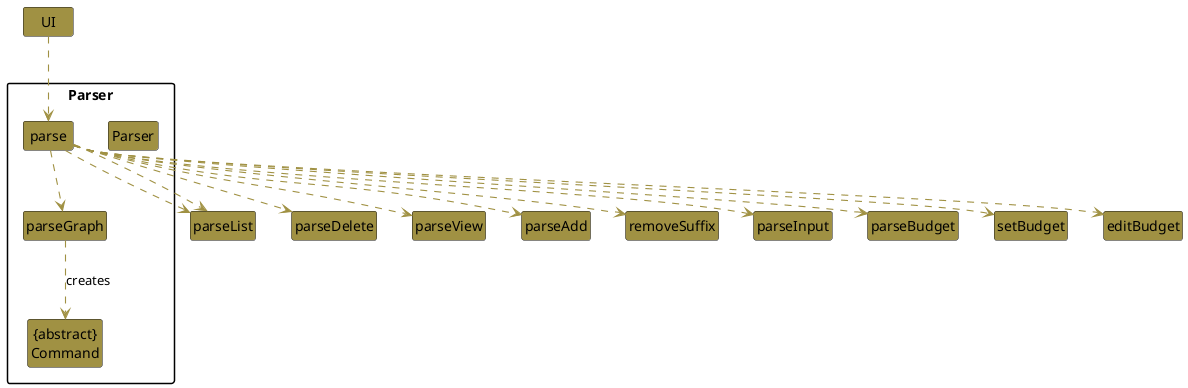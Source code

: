 @startuml
skinparam arrowThickness 1.1
skinparam arrowColor #A09143
skinparam classBackgroundColor #A09143

hide footbox
hide members
hide circle

skinparam MinClassWidth 50
skinparam ParticipantPadding 10
skinparam Shadowing false
skinparam DefaultTextAlignment center
skinparam packageStyle Rectangle


package Parser {
Class Parser
Class "{abstract}\nCommand" as Command
Class parse
class parseGraph
}


UI ..> parse
parse ..> parseGraph
parse ..> parseList
parse ..> parseDelete
parse ..> parseView
parse ..> parseAdd
parse ..> removeSuffix
parse ..> parseInput
parse ..> parseBudget
parse ..> setBudget
parse ..> editBudget
parse ..> parseList

parseGraph ..> Command : creates


@enduml